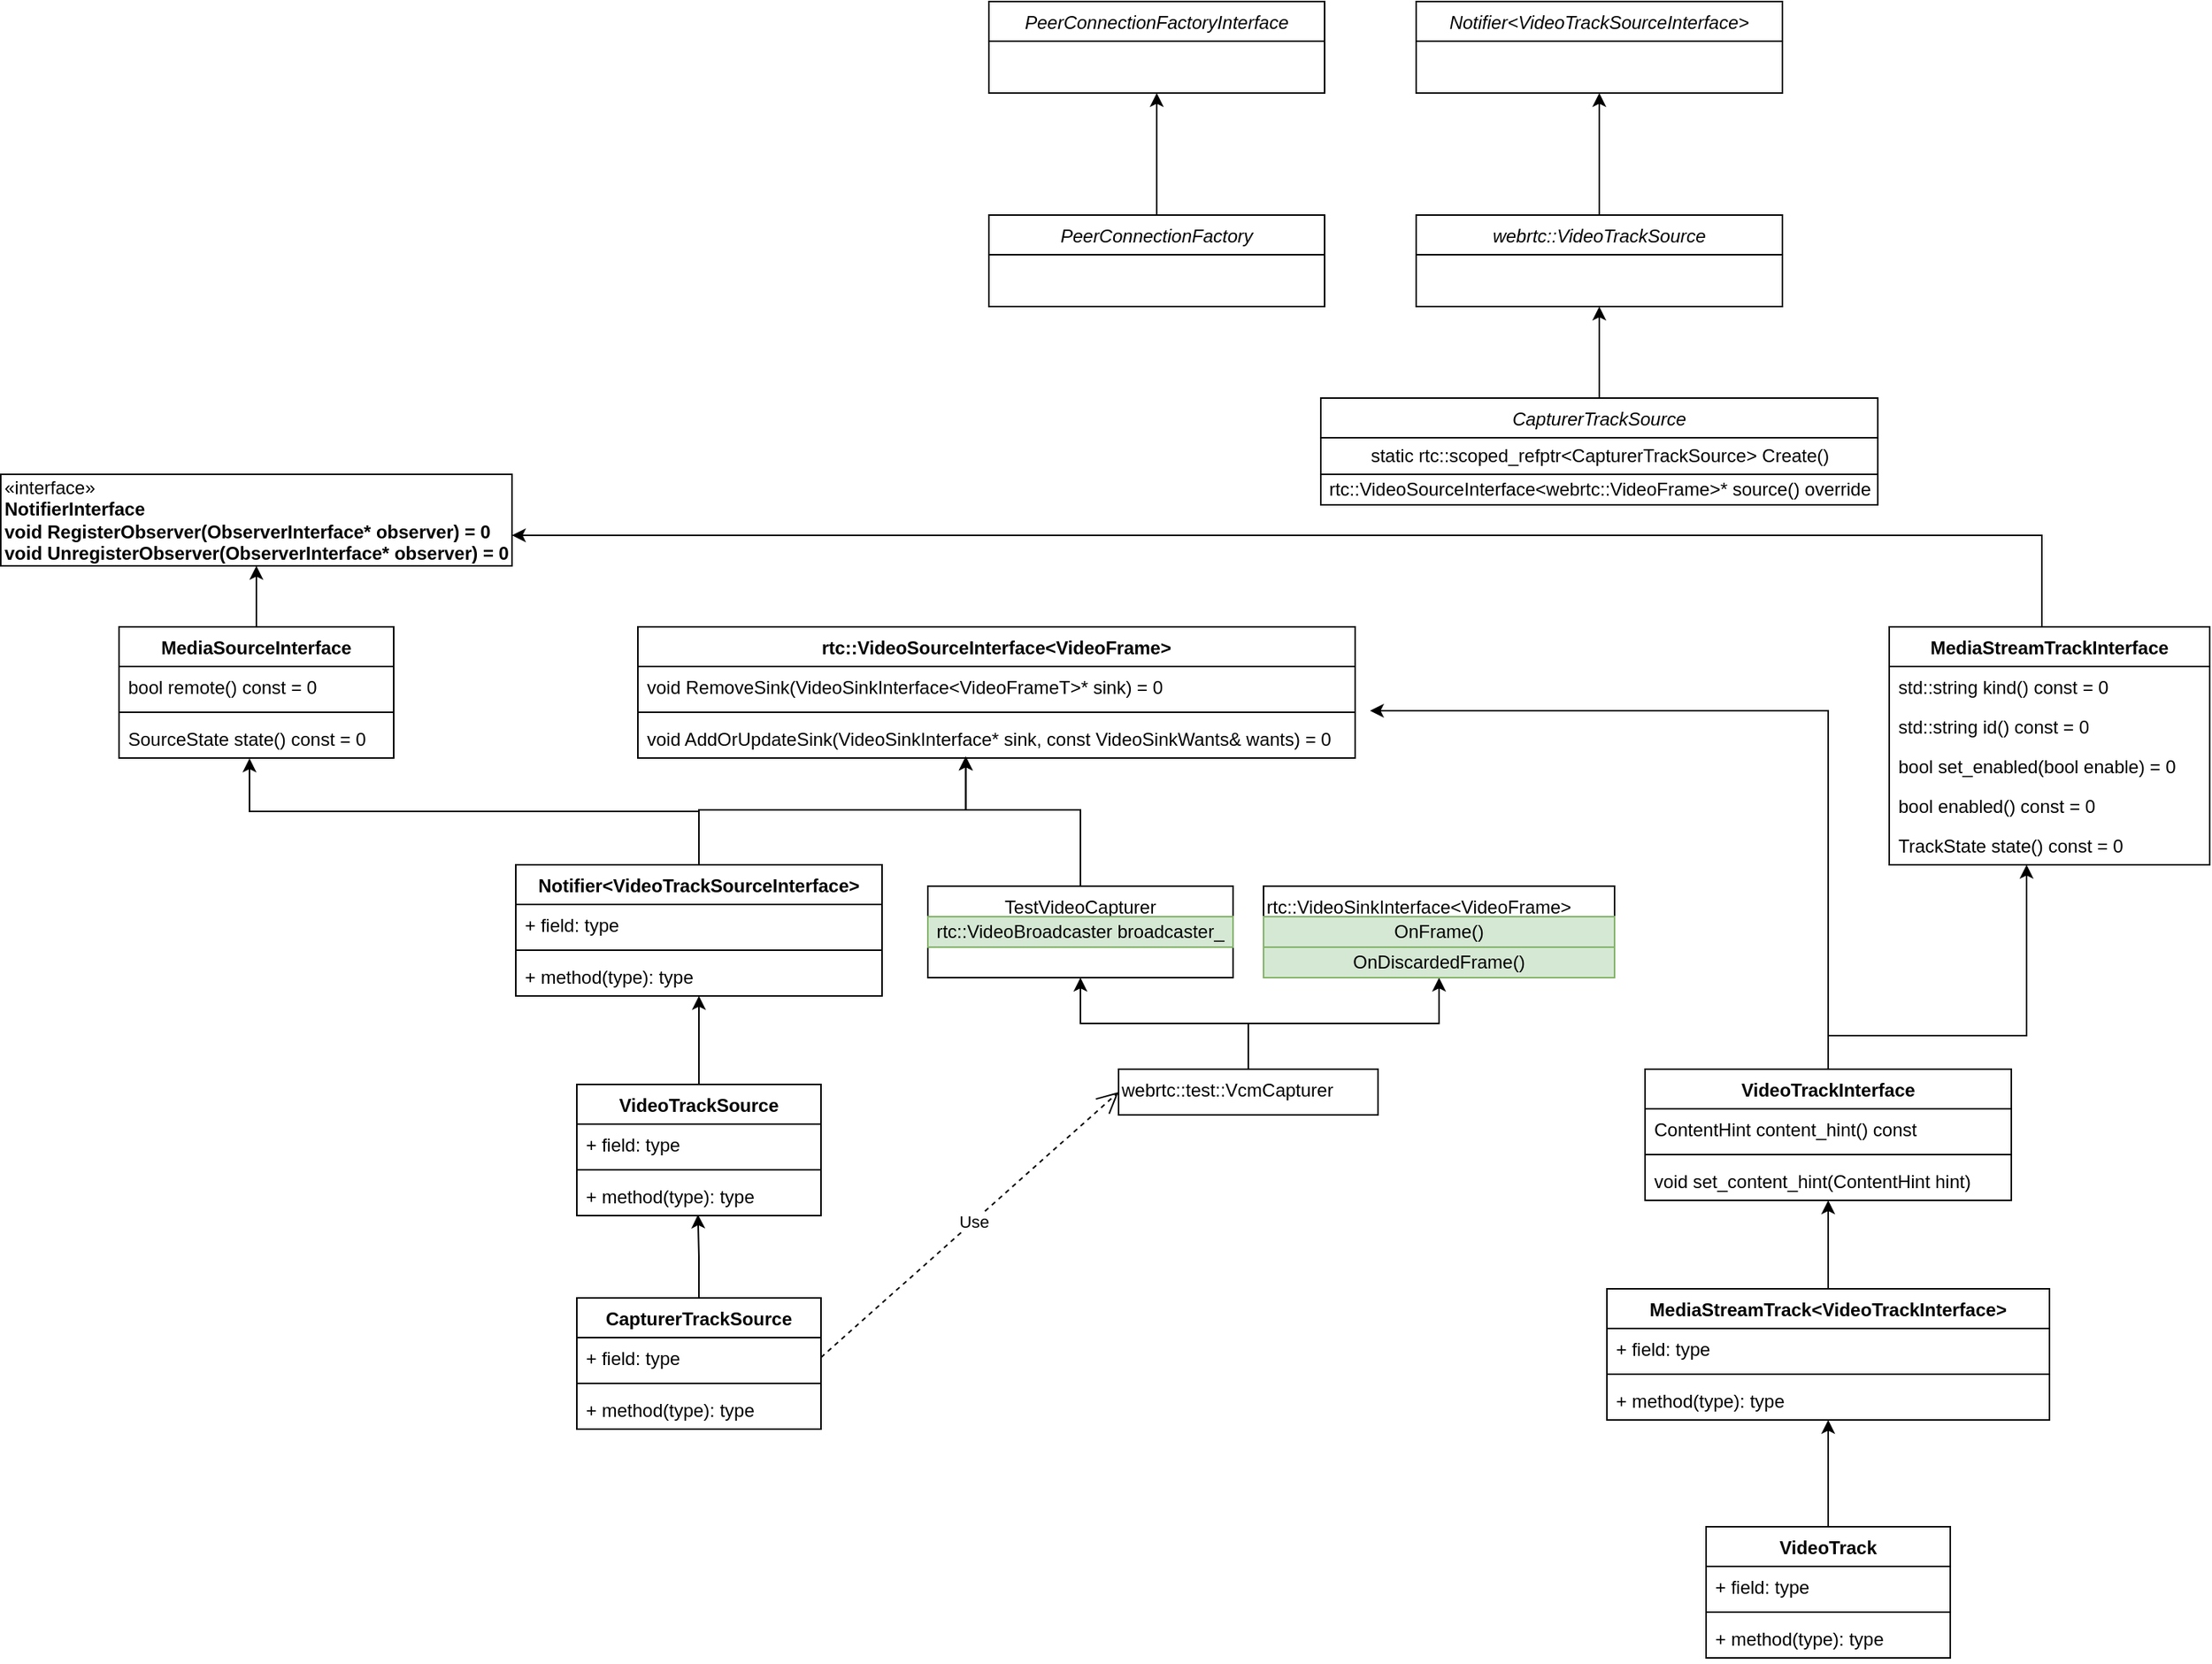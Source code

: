 <mxfile version="15.2.9" type="github">
  <diagram id="C5RBs43oDa-KdzZeNtuy" name="Page-1">
    <mxGraphModel dx="2214" dy="772" grid="1" gridSize="10" guides="1" tooltips="1" connect="1" arrows="1" fold="1" page="1" pageScale="1" pageWidth="827" pageHeight="1169" math="0" shadow="0">
      <root>
        <mxCell id="WIyWlLk6GJQsqaUBKTNV-0" />
        <mxCell id="WIyWlLk6GJQsqaUBKTNV-1" parent="WIyWlLk6GJQsqaUBKTNV-0" />
        <mxCell id="zkfFHV4jXpPFQw0GAbJ--0" value="PeerConnectionFactoryInterface" style="swimlane;fontStyle=2;align=center;verticalAlign=top;childLayout=stackLayout;horizontal=1;startSize=26;horizontalStack=0;resizeParent=1;resizeLast=0;collapsible=1;marginBottom=0;rounded=0;shadow=0;strokeWidth=1;fillColor=default;strokeColor=default;fontColor=default;" parent="WIyWlLk6GJQsqaUBKTNV-1" vertex="1">
          <mxGeometry x="220" y="120" width="220" height="60" as="geometry">
            <mxRectangle x="230" y="140" width="160" height="26" as="alternateBounds" />
          </mxGeometry>
        </mxCell>
        <mxCell id="JoFXOxbV63k-gSRTrEm3-1" style="edgeStyle=orthogonalEdgeStyle;rounded=0;orthogonalLoop=1;jettySize=auto;html=1;exitX=0.5;exitY=0;exitDx=0;exitDy=0;entryX=0.5;entryY=1;entryDx=0;entryDy=0;startSize=26;fillColor=default;strokeColor=default;fontColor=default;" parent="WIyWlLk6GJQsqaUBKTNV-1" source="JoFXOxbV63k-gSRTrEm3-0" target="zkfFHV4jXpPFQw0GAbJ--0" edge="1">
          <mxGeometry relative="1" as="geometry" />
        </mxCell>
        <mxCell id="JoFXOxbV63k-gSRTrEm3-0" value="PeerConnectionFactory" style="swimlane;fontStyle=2;align=center;verticalAlign=top;childLayout=stackLayout;horizontal=1;startSize=26;horizontalStack=0;resizeParent=1;resizeLast=0;collapsible=1;marginBottom=0;rounded=0;shadow=0;strokeWidth=1;fillColor=default;strokeColor=default;fontColor=default;" parent="WIyWlLk6GJQsqaUBKTNV-1" vertex="1">
          <mxGeometry x="220" y="260" width="220" height="60" as="geometry">
            <mxRectangle x="220" y="260" width="160" height="26" as="alternateBounds" />
          </mxGeometry>
        </mxCell>
        <mxCell id="p7KayZ5e3qQGaBq0iAXb-0" value="Notifier&lt;VideoTrackSourceInterface&gt;" style="swimlane;fontStyle=2;align=center;verticalAlign=top;childLayout=stackLayout;horizontal=1;startSize=26;horizontalStack=0;resizeParent=1;resizeLast=0;collapsible=1;marginBottom=0;rounded=0;shadow=0;strokeWidth=1;fillColor=default;strokeColor=default;fontColor=default;" parent="WIyWlLk6GJQsqaUBKTNV-1" vertex="1">
          <mxGeometry x="500" y="120" width="240" height="60" as="geometry">
            <mxRectangle x="230" y="140" width="160" height="26" as="alternateBounds" />
          </mxGeometry>
        </mxCell>
        <mxCell id="p7KayZ5e3qQGaBq0iAXb-1" style="edgeStyle=orthogonalEdgeStyle;rounded=0;orthogonalLoop=1;jettySize=auto;html=1;exitX=0.5;exitY=0;exitDx=0;exitDy=0;entryX=0.5;entryY=1;entryDx=0;entryDy=0;startSize=26;fillColor=default;strokeColor=default;fontColor=default;" parent="WIyWlLk6GJQsqaUBKTNV-1" source="p7KayZ5e3qQGaBq0iAXb-2" target="p7KayZ5e3qQGaBq0iAXb-0" edge="1">
          <mxGeometry relative="1" as="geometry" />
        </mxCell>
        <mxCell id="p7KayZ5e3qQGaBq0iAXb-2" value="webrtc::VideoTrackSource" style="swimlane;fontStyle=2;align=center;verticalAlign=top;childLayout=stackLayout;horizontal=1;startSize=26;horizontalStack=0;resizeParent=1;resizeLast=0;collapsible=1;marginBottom=0;rounded=0;shadow=0;strokeWidth=1;fillColor=default;strokeColor=default;fontColor=default;" parent="WIyWlLk6GJQsqaUBKTNV-1" vertex="1">
          <mxGeometry x="500" y="260" width="240" height="60" as="geometry">
            <mxRectangle x="230" y="140" width="160" height="26" as="alternateBounds" />
          </mxGeometry>
        </mxCell>
        <mxCell id="p7KayZ5e3qQGaBq0iAXb-4" style="edgeStyle=orthogonalEdgeStyle;rounded=0;orthogonalLoop=1;jettySize=auto;html=1;exitX=0.5;exitY=0;exitDx=0;exitDy=0;entryX=0.5;entryY=1;entryDx=0;entryDy=0;fontColor=default;strokeColor=default;fillColor=default;" parent="WIyWlLk6GJQsqaUBKTNV-1" source="p7KayZ5e3qQGaBq0iAXb-3" target="p7KayZ5e3qQGaBq0iAXb-2" edge="1">
          <mxGeometry relative="1" as="geometry" />
        </mxCell>
        <mxCell id="p7KayZ5e3qQGaBq0iAXb-3" value="CapturerTrackSource" style="swimlane;fontStyle=2;align=center;verticalAlign=top;childLayout=stackLayout;horizontal=1;startSize=26;horizontalStack=0;resizeParent=1;resizeLast=0;collapsible=1;marginBottom=0;rounded=0;shadow=0;strokeWidth=1;fillColor=default;strokeColor=default;fontColor=default;" parent="WIyWlLk6GJQsqaUBKTNV-1" vertex="1">
          <mxGeometry x="437.5" y="380" width="365" height="70" as="geometry">
            <mxRectangle x="230" y="140" width="160" height="26" as="alternateBounds" />
          </mxGeometry>
        </mxCell>
        <mxCell id="p7KayZ5e3qQGaBq0iAXb-7" value="static rtc::scoped_refptr&amp;lt;CapturerTrackSource&amp;gt; Create()" style="rounded=0;whiteSpace=wrap;html=1;fontColor=default;strokeColor=default;fillColor=default;" parent="p7KayZ5e3qQGaBq0iAXb-3" vertex="1">
          <mxGeometry y="26" width="365" height="24" as="geometry" />
        </mxCell>
        <mxCell id="dP86Xrbdf1AUeSo-aDk7-17" value="rtc::VideoSourceInterface&amp;lt;webrtc::VideoFrame&amp;gt;* source() override" style="text;html=1;align=center;verticalAlign=middle;resizable=0;points=[];autosize=1;strokeColor=none;fillColor=none;" vertex="1" parent="p7KayZ5e3qQGaBq0iAXb-3">
          <mxGeometry y="50" width="365" height="20" as="geometry" />
        </mxCell>
        <mxCell id="p7KayZ5e3qQGaBq0iAXb-16" style="edgeStyle=orthogonalEdgeStyle;rounded=0;orthogonalLoop=1;jettySize=auto;html=1;exitX=0.5;exitY=0;exitDx=0;exitDy=0;fontColor=default;strokeColor=default;fillColor=default;" parent="WIyWlLk6GJQsqaUBKTNV-1" source="p7KayZ5e3qQGaBq0iAXb-13" target="p7KayZ5e3qQGaBq0iAXb-14" edge="1">
          <mxGeometry relative="1" as="geometry" />
        </mxCell>
        <mxCell id="p7KayZ5e3qQGaBq0iAXb-17" style="edgeStyle=orthogonalEdgeStyle;rounded=0;orthogonalLoop=1;jettySize=auto;html=1;exitX=0.5;exitY=0;exitDx=0;exitDy=0;entryX=0.5;entryY=1;entryDx=0;entryDy=0;fontColor=default;strokeColor=default;fillColor=default;" parent="WIyWlLk6GJQsqaUBKTNV-1" source="p7KayZ5e3qQGaBq0iAXb-13" target="p7KayZ5e3qQGaBq0iAXb-15" edge="1">
          <mxGeometry relative="1" as="geometry" />
        </mxCell>
        <mxCell id="p7KayZ5e3qQGaBq0iAXb-13" value="webrtc::test::VcmCapturer" style="text;whiteSpace=wrap;html=1;fontColor=default;strokeColor=default;" parent="WIyWlLk6GJQsqaUBKTNV-1" vertex="1">
          <mxGeometry x="305" y="820" width="170" height="30" as="geometry" />
        </mxCell>
        <mxCell id="dP86Xrbdf1AUeSo-aDk7-6" value="" style="edgeStyle=orthogonalEdgeStyle;rounded=0;orthogonalLoop=1;jettySize=auto;html=1;jumpStyle=none;" edge="1" parent="WIyWlLk6GJQsqaUBKTNV-1" source="p7KayZ5e3qQGaBq0iAXb-14">
          <mxGeometry relative="1" as="geometry">
            <mxPoint x="204.9" y="615" as="targetPoint" />
            <Array as="points">
              <mxPoint x="280" y="650" />
              <mxPoint x="205" y="650" />
            </Array>
          </mxGeometry>
        </mxCell>
        <mxCell id="p7KayZ5e3qQGaBq0iAXb-14" value="TestVideoCapturer" style="text;whiteSpace=wrap;html=1;fontColor=default;strokeColor=default;align=center;" parent="WIyWlLk6GJQsqaUBKTNV-1" vertex="1">
          <mxGeometry x="180" y="700" width="200" height="60" as="geometry" />
        </mxCell>
        <mxCell id="p7KayZ5e3qQGaBq0iAXb-15" value="rtc::VideoSinkInterface&amp;lt;VideoFrame&amp;gt;" style="text;whiteSpace=wrap;html=1;fontColor=default;strokeColor=default;align=left;" parent="WIyWlLk6GJQsqaUBKTNV-1" vertex="1">
          <mxGeometry x="400" y="700" width="230" height="60" as="geometry" />
        </mxCell>
        <mxCell id="dP86Xrbdf1AUeSo-aDk7-1" value="rtc::VideoBroadcaster broadcaster_" style="text;html=1;strokeColor=#82b366;fillColor=#d5e8d4;align=center;verticalAlign=middle;whiteSpace=wrap;rounded=0;" vertex="1" parent="WIyWlLk6GJQsqaUBKTNV-1">
          <mxGeometry x="180" y="720" width="200" height="20" as="geometry" />
        </mxCell>
        <mxCell id="dP86Xrbdf1AUeSo-aDk7-2" value="&lt;div style=&quot;text-align: left&quot;&gt;&lt;span&gt;OnFrame()&lt;/span&gt;&lt;/div&gt;" style="text;html=1;strokeColor=#82b366;fillColor=#d5e8d4;align=center;verticalAlign=middle;whiteSpace=wrap;rounded=0;" vertex="1" parent="WIyWlLk6GJQsqaUBKTNV-1">
          <mxGeometry x="400" y="720" width="230" height="20" as="geometry" />
        </mxCell>
        <mxCell id="dP86Xrbdf1AUeSo-aDk7-4" value="&lt;div style=&quot;text-align: left&quot;&gt;&lt;span&gt;&lt;font face=&quot;helvetica&quot;&gt;OnDiscardedFrame()&lt;/font&gt;&lt;/span&gt;&lt;/div&gt;" style="text;html=1;strokeColor=#82b366;fillColor=#d5e8d4;align=center;verticalAlign=middle;whiteSpace=wrap;rounded=0;" vertex="1" parent="WIyWlLk6GJQsqaUBKTNV-1">
          <mxGeometry x="400" y="740" width="230" height="20" as="geometry" />
        </mxCell>
        <mxCell id="dP86Xrbdf1AUeSo-aDk7-22" value="" style="edgeStyle=orthogonalEdgeStyle;rounded=0;jumpStyle=none;orthogonalLoop=1;jettySize=auto;html=1;" edge="1" parent="WIyWlLk6GJQsqaUBKTNV-1" source="dP86Xrbdf1AUeSo-aDk7-18">
          <mxGeometry relative="1" as="geometry">
            <mxPoint x="204.8" y="615" as="targetPoint" />
            <Array as="points">
              <mxPoint x="30" y="650" />
              <mxPoint x="205" y="650" />
            </Array>
          </mxGeometry>
        </mxCell>
        <mxCell id="dP86Xrbdf1AUeSo-aDk7-28" style="edgeStyle=orthogonalEdgeStyle;rounded=0;jumpStyle=none;orthogonalLoop=1;jettySize=auto;html=1;entryX=0.475;entryY=1.011;entryDx=0;entryDy=0;entryPerimeter=0;" edge="1" parent="WIyWlLk6GJQsqaUBKTNV-1" source="dP86Xrbdf1AUeSo-aDk7-18" target="dP86Xrbdf1AUeSo-aDk7-26">
          <mxGeometry relative="1" as="geometry">
            <mxPoint x="-220" y="660" as="targetPoint" />
          </mxGeometry>
        </mxCell>
        <mxCell id="dP86Xrbdf1AUeSo-aDk7-18" value="Notifier&lt;VideoTrackSourceInterface&gt;" style="swimlane;fontStyle=1;align=center;verticalAlign=top;childLayout=stackLayout;horizontal=1;startSize=26;horizontalStack=0;resizeParent=1;resizeParentMax=0;resizeLast=0;collapsible=1;marginBottom=0;" vertex="1" parent="WIyWlLk6GJQsqaUBKTNV-1">
          <mxGeometry x="-90" y="686" width="240" height="86" as="geometry" />
        </mxCell>
        <mxCell id="dP86Xrbdf1AUeSo-aDk7-19" value="+ field: type" style="text;strokeColor=none;fillColor=none;align=left;verticalAlign=top;spacingLeft=4;spacingRight=4;overflow=hidden;rotatable=0;points=[[0,0.5],[1,0.5]];portConstraint=eastwest;" vertex="1" parent="dP86Xrbdf1AUeSo-aDk7-18">
          <mxGeometry y="26" width="240" height="26" as="geometry" />
        </mxCell>
        <mxCell id="dP86Xrbdf1AUeSo-aDk7-20" value="" style="line;strokeWidth=1;fillColor=none;align=left;verticalAlign=middle;spacingTop=-1;spacingLeft=3;spacingRight=3;rotatable=0;labelPosition=right;points=[];portConstraint=eastwest;" vertex="1" parent="dP86Xrbdf1AUeSo-aDk7-18">
          <mxGeometry y="52" width="240" height="8" as="geometry" />
        </mxCell>
        <mxCell id="dP86Xrbdf1AUeSo-aDk7-21" value="+ method(type): type" style="text;strokeColor=none;fillColor=none;align=left;verticalAlign=top;spacingLeft=4;spacingRight=4;overflow=hidden;rotatable=0;points=[[0,0.5],[1,0.5]];portConstraint=eastwest;" vertex="1" parent="dP86Xrbdf1AUeSo-aDk7-18">
          <mxGeometry y="60" width="240" height="26" as="geometry" />
        </mxCell>
        <mxCell id="dP86Xrbdf1AUeSo-aDk7-31" value="" style="edgeStyle=orthogonalEdgeStyle;rounded=0;jumpStyle=none;orthogonalLoop=1;jettySize=auto;html=1;" edge="1" parent="WIyWlLk6GJQsqaUBKTNV-1" source="dP86Xrbdf1AUeSo-aDk7-23" target="dP86Xrbdf1AUeSo-aDk7-30">
          <mxGeometry relative="1" as="geometry" />
        </mxCell>
        <mxCell id="dP86Xrbdf1AUeSo-aDk7-23" value="MediaSourceInterface" style="swimlane;fontStyle=1;align=center;verticalAlign=top;childLayout=stackLayout;horizontal=1;startSize=26;horizontalStack=0;resizeParent=1;resizeParentMax=0;resizeLast=0;collapsible=1;marginBottom=0;" vertex="1" parent="WIyWlLk6GJQsqaUBKTNV-1">
          <mxGeometry x="-350" y="530" width="180" height="86" as="geometry" />
        </mxCell>
        <mxCell id="dP86Xrbdf1AUeSo-aDk7-24" value="bool remote() const = 0" style="text;strokeColor=none;fillColor=none;align=left;verticalAlign=top;spacingLeft=4;spacingRight=4;overflow=hidden;rotatable=0;points=[[0,0.5],[1,0.5]];portConstraint=eastwest;" vertex="1" parent="dP86Xrbdf1AUeSo-aDk7-23">
          <mxGeometry y="26" width="180" height="26" as="geometry" />
        </mxCell>
        <mxCell id="dP86Xrbdf1AUeSo-aDk7-25" value="" style="line;strokeWidth=1;fillColor=none;align=left;verticalAlign=middle;spacingTop=-1;spacingLeft=3;spacingRight=3;rotatable=0;labelPosition=right;points=[];portConstraint=eastwest;" vertex="1" parent="dP86Xrbdf1AUeSo-aDk7-23">
          <mxGeometry y="52" width="180" height="8" as="geometry" />
        </mxCell>
        <mxCell id="dP86Xrbdf1AUeSo-aDk7-26" value="SourceState state() const = 0" style="text;strokeColor=none;fillColor=none;align=left;verticalAlign=top;spacingLeft=4;spacingRight=4;overflow=hidden;rotatable=0;points=[[0,0.5],[1,0.5]];portConstraint=eastwest;" vertex="1" parent="dP86Xrbdf1AUeSo-aDk7-23">
          <mxGeometry y="60" width="180" height="26" as="geometry" />
        </mxCell>
        <mxCell id="dP86Xrbdf1AUeSo-aDk7-30" value="«interface»&lt;br&gt;&lt;b&gt;NotifierInterface&lt;/b&gt;&lt;br&gt;&lt;b&gt;void RegisterObserver(ObserverInterface* observer) = 0&lt;/b&gt;&lt;br&gt;&lt;b&gt;void UnregisterObserver(ObserverInterface* observer) = 0&lt;/b&gt;" style="html=1;align=left;" vertex="1" parent="WIyWlLk6GJQsqaUBKTNV-1">
          <mxGeometry x="-427.5" y="430" width="335" height="60" as="geometry" />
        </mxCell>
        <mxCell id="dP86Xrbdf1AUeSo-aDk7-37" style="edgeStyle=orthogonalEdgeStyle;rounded=0;jumpStyle=none;orthogonalLoop=1;jettySize=auto;html=1;entryX=0.5;entryY=1;entryDx=0;entryDy=0;" edge="1" parent="WIyWlLk6GJQsqaUBKTNV-1" source="dP86Xrbdf1AUeSo-aDk7-32" target="dP86Xrbdf1AUeSo-aDk7-18">
          <mxGeometry relative="1" as="geometry">
            <mxPoint x="30" y="790" as="targetPoint" />
          </mxGeometry>
        </mxCell>
        <mxCell id="dP86Xrbdf1AUeSo-aDk7-32" value="VideoTrackSource" style="swimlane;fontStyle=1;align=center;verticalAlign=top;childLayout=stackLayout;horizontal=1;startSize=26;horizontalStack=0;resizeParent=1;resizeParentMax=0;resizeLast=0;collapsible=1;marginBottom=0;" vertex="1" parent="WIyWlLk6GJQsqaUBKTNV-1">
          <mxGeometry x="-50" y="830" width="160" height="86" as="geometry" />
        </mxCell>
        <mxCell id="dP86Xrbdf1AUeSo-aDk7-33" value="+ field: type" style="text;strokeColor=none;fillColor=none;align=left;verticalAlign=top;spacingLeft=4;spacingRight=4;overflow=hidden;rotatable=0;points=[[0,0.5],[1,0.5]];portConstraint=eastwest;" vertex="1" parent="dP86Xrbdf1AUeSo-aDk7-32">
          <mxGeometry y="26" width="160" height="26" as="geometry" />
        </mxCell>
        <mxCell id="dP86Xrbdf1AUeSo-aDk7-34" value="" style="line;strokeWidth=1;fillColor=none;align=left;verticalAlign=middle;spacingTop=-1;spacingLeft=3;spacingRight=3;rotatable=0;labelPosition=right;points=[];portConstraint=eastwest;" vertex="1" parent="dP86Xrbdf1AUeSo-aDk7-32">
          <mxGeometry y="52" width="160" height="8" as="geometry" />
        </mxCell>
        <mxCell id="dP86Xrbdf1AUeSo-aDk7-35" value="+ method(type): type" style="text;strokeColor=none;fillColor=none;align=left;verticalAlign=top;spacingLeft=4;spacingRight=4;overflow=hidden;rotatable=0;points=[[0,0.5],[1,0.5]];portConstraint=eastwest;" vertex="1" parent="dP86Xrbdf1AUeSo-aDk7-32">
          <mxGeometry y="60" width="160" height="26" as="geometry" />
        </mxCell>
        <mxCell id="dP86Xrbdf1AUeSo-aDk7-42" value="" style="edgeStyle=orthogonalEdgeStyle;rounded=0;jumpStyle=none;orthogonalLoop=1;jettySize=auto;html=1;entryX=0.496;entryY=0.974;entryDx=0;entryDy=0;entryPerimeter=0;" edge="1" parent="WIyWlLk6GJQsqaUBKTNV-1" source="dP86Xrbdf1AUeSo-aDk7-38" target="dP86Xrbdf1AUeSo-aDk7-35">
          <mxGeometry relative="1" as="geometry">
            <mxPoint x="30" y="910" as="targetPoint" />
          </mxGeometry>
        </mxCell>
        <mxCell id="dP86Xrbdf1AUeSo-aDk7-38" value="CapturerTrackSource" style="swimlane;fontStyle=1;align=center;verticalAlign=top;childLayout=stackLayout;horizontal=1;startSize=26;horizontalStack=0;resizeParent=1;resizeParentMax=0;resizeLast=0;collapsible=1;marginBottom=0;" vertex="1" parent="WIyWlLk6GJQsqaUBKTNV-1">
          <mxGeometry x="-50" y="970" width="160" height="86" as="geometry" />
        </mxCell>
        <mxCell id="dP86Xrbdf1AUeSo-aDk7-39" value="+ field: type" style="text;strokeColor=none;fillColor=none;align=left;verticalAlign=top;spacingLeft=4;spacingRight=4;overflow=hidden;rotatable=0;points=[[0,0.5],[1,0.5]];portConstraint=eastwest;" vertex="1" parent="dP86Xrbdf1AUeSo-aDk7-38">
          <mxGeometry y="26" width="160" height="26" as="geometry" />
        </mxCell>
        <mxCell id="dP86Xrbdf1AUeSo-aDk7-40" value="" style="line;strokeWidth=1;fillColor=none;align=left;verticalAlign=middle;spacingTop=-1;spacingLeft=3;spacingRight=3;rotatable=0;labelPosition=right;points=[];portConstraint=eastwest;" vertex="1" parent="dP86Xrbdf1AUeSo-aDk7-38">
          <mxGeometry y="52" width="160" height="8" as="geometry" />
        </mxCell>
        <mxCell id="dP86Xrbdf1AUeSo-aDk7-41" value="+ method(type): type" style="text;strokeColor=none;fillColor=none;align=left;verticalAlign=top;spacingLeft=4;spacingRight=4;overflow=hidden;rotatable=0;points=[[0,0.5],[1,0.5]];portConstraint=eastwest;" vertex="1" parent="dP86Xrbdf1AUeSo-aDk7-38">
          <mxGeometry y="60" width="160" height="26" as="geometry" />
        </mxCell>
        <mxCell id="dP86Xrbdf1AUeSo-aDk7-44" value="Use" style="endArrow=open;endSize=12;dashed=1;html=1;exitX=1;exitY=0.5;exitDx=0;exitDy=0;entryX=0;entryY=0.5;entryDx=0;entryDy=0;" edge="1" parent="WIyWlLk6GJQsqaUBKTNV-1" source="dP86Xrbdf1AUeSo-aDk7-39" target="p7KayZ5e3qQGaBq0iAXb-13">
          <mxGeometry x="0.021" width="160" relative="1" as="geometry">
            <mxPoint x="50" y="850" as="sourcePoint" />
            <mxPoint x="210" y="850" as="targetPoint" />
            <mxPoint as="offset" />
          </mxGeometry>
        </mxCell>
        <mxCell id="dP86Xrbdf1AUeSo-aDk7-58" style="edgeStyle=orthogonalEdgeStyle;rounded=0;jumpStyle=none;orthogonalLoop=1;jettySize=auto;html=1;" edge="1" parent="WIyWlLk6GJQsqaUBKTNV-1" source="dP86Xrbdf1AUeSo-aDk7-45" target="dP86Xrbdf1AUeSo-aDk7-49">
          <mxGeometry relative="1" as="geometry">
            <Array as="points">
              <mxPoint x="900" y="798" />
            </Array>
          </mxGeometry>
        </mxCell>
        <mxCell id="dP86Xrbdf1AUeSo-aDk7-45" value="VideoTrackInterface" style="swimlane;fontStyle=1;align=center;verticalAlign=top;childLayout=stackLayout;horizontal=1;startSize=26;horizontalStack=0;resizeParent=1;resizeParentMax=0;resizeLast=0;collapsible=1;marginBottom=0;" vertex="1" parent="WIyWlLk6GJQsqaUBKTNV-1">
          <mxGeometry x="650" y="820" width="240" height="86" as="geometry" />
        </mxCell>
        <mxCell id="dP86Xrbdf1AUeSo-aDk7-46" value="ContentHint content_hint() const" style="text;strokeColor=none;fillColor=none;align=left;verticalAlign=top;spacingLeft=4;spacingRight=4;overflow=hidden;rotatable=0;points=[[0,0.5],[1,0.5]];portConstraint=eastwest;" vertex="1" parent="dP86Xrbdf1AUeSo-aDk7-45">
          <mxGeometry y="26" width="240" height="26" as="geometry" />
        </mxCell>
        <mxCell id="dP86Xrbdf1AUeSo-aDk7-47" value="" style="line;strokeWidth=1;fillColor=none;align=left;verticalAlign=middle;spacingTop=-1;spacingLeft=3;spacingRight=3;rotatable=0;labelPosition=right;points=[];portConstraint=eastwest;" vertex="1" parent="dP86Xrbdf1AUeSo-aDk7-45">
          <mxGeometry y="52" width="240" height="8" as="geometry" />
        </mxCell>
        <mxCell id="dP86Xrbdf1AUeSo-aDk7-48" value="void set_content_hint(ContentHint hint)" style="text;strokeColor=none;fillColor=none;align=left;verticalAlign=top;spacingLeft=4;spacingRight=4;overflow=hidden;rotatable=0;points=[[0,0.5],[1,0.5]];portConstraint=eastwest;" vertex="1" parent="dP86Xrbdf1AUeSo-aDk7-45">
          <mxGeometry y="60" width="240" height="26" as="geometry" />
        </mxCell>
        <mxCell id="dP86Xrbdf1AUeSo-aDk7-60" style="edgeStyle=orthogonalEdgeStyle;rounded=0;jumpStyle=none;orthogonalLoop=1;jettySize=auto;html=1;" edge="1" parent="WIyWlLk6GJQsqaUBKTNV-1" source="dP86Xrbdf1AUeSo-aDk7-49" target="dP86Xrbdf1AUeSo-aDk7-30">
          <mxGeometry relative="1" as="geometry">
            <mxPoint x="-90" y="460" as="targetPoint" />
            <Array as="points">
              <mxPoint x="910" y="470" />
            </Array>
          </mxGeometry>
        </mxCell>
        <mxCell id="dP86Xrbdf1AUeSo-aDk7-49" value="MediaStreamTrackInterface" style="swimlane;fontStyle=1;align=center;verticalAlign=top;childLayout=stackLayout;horizontal=1;startSize=26;horizontalStack=0;resizeParent=1;resizeParentMax=0;resizeLast=0;collapsible=1;marginBottom=0;" vertex="1" parent="WIyWlLk6GJQsqaUBKTNV-1">
          <mxGeometry x="810" y="530" width="210" height="156" as="geometry" />
        </mxCell>
        <mxCell id="dP86Xrbdf1AUeSo-aDk7-50" value="std::string kind() const = 0" style="text;strokeColor=none;fillColor=none;align=left;verticalAlign=top;spacingLeft=4;spacingRight=4;overflow=hidden;rotatable=0;points=[[0,0.5],[1,0.5]];portConstraint=eastwest;" vertex="1" parent="dP86Xrbdf1AUeSo-aDk7-49">
          <mxGeometry y="26" width="210" height="26" as="geometry" />
        </mxCell>
        <mxCell id="dP86Xrbdf1AUeSo-aDk7-52" value="std::string id() const = 0" style="text;strokeColor=none;fillColor=none;align=left;verticalAlign=top;spacingLeft=4;spacingRight=4;overflow=hidden;rotatable=0;points=[[0,0.5],[1,0.5]];portConstraint=eastwest;" vertex="1" parent="dP86Xrbdf1AUeSo-aDk7-49">
          <mxGeometry y="52" width="210" height="26" as="geometry" />
        </mxCell>
        <mxCell id="dP86Xrbdf1AUeSo-aDk7-61" value="bool set_enabled(bool enable) = 0" style="text;strokeColor=none;fillColor=none;align=left;verticalAlign=top;spacingLeft=4;spacingRight=4;overflow=hidden;rotatable=0;points=[[0,0.5],[1,0.5]];portConstraint=eastwest;" vertex="1" parent="dP86Xrbdf1AUeSo-aDk7-49">
          <mxGeometry y="78" width="210" height="26" as="geometry" />
        </mxCell>
        <mxCell id="dP86Xrbdf1AUeSo-aDk7-62" value="bool enabled() const = 0" style="text;strokeColor=none;fillColor=none;align=left;verticalAlign=top;spacingLeft=4;spacingRight=4;overflow=hidden;rotatable=0;points=[[0,0.5],[1,0.5]];portConstraint=eastwest;" vertex="1" parent="dP86Xrbdf1AUeSo-aDk7-49">
          <mxGeometry y="104" width="210" height="26" as="geometry" />
        </mxCell>
        <mxCell id="dP86Xrbdf1AUeSo-aDk7-63" value="TrackState state() const = 0" style="text;strokeColor=none;fillColor=none;align=left;verticalAlign=top;spacingLeft=4;spacingRight=4;overflow=hidden;rotatable=0;points=[[0,0.5],[1,0.5]];portConstraint=eastwest;" vertex="1" parent="dP86Xrbdf1AUeSo-aDk7-49">
          <mxGeometry y="130" width="210" height="26" as="geometry" />
        </mxCell>
        <mxCell id="dP86Xrbdf1AUeSo-aDk7-59" style="edgeStyle=orthogonalEdgeStyle;rounded=0;jumpStyle=none;orthogonalLoop=1;jettySize=auto;html=1;entryX=1;entryY=0.5;entryDx=0;entryDy=0;" edge="1" parent="WIyWlLk6GJQsqaUBKTNV-1" source="dP86Xrbdf1AUeSo-aDk7-45">
          <mxGeometry relative="1" as="geometry">
            <mxPoint x="1000" y="660" as="sourcePoint" />
            <mxPoint x="469.75" y="585" as="targetPoint" />
            <Array as="points">
              <mxPoint x="770" y="585" />
            </Array>
          </mxGeometry>
        </mxCell>
        <mxCell id="dP86Xrbdf1AUeSo-aDk7-68" value="rtc::VideoSourceInterface&lt;VideoFrame&gt;" style="swimlane;fontStyle=1;align=center;verticalAlign=top;childLayout=stackLayout;horizontal=1;startSize=26;horizontalStack=0;resizeParent=1;resizeParentMax=0;resizeLast=0;collapsible=1;marginBottom=0;" vertex="1" parent="WIyWlLk6GJQsqaUBKTNV-1">
          <mxGeometry x="-10" y="530" width="470" height="86" as="geometry" />
        </mxCell>
        <mxCell id="dP86Xrbdf1AUeSo-aDk7-69" value="void RemoveSink(VideoSinkInterface&lt;VideoFrameT&gt;* sink) = 0" style="text;strokeColor=none;fillColor=none;align=left;verticalAlign=top;spacingLeft=4;spacingRight=4;overflow=hidden;rotatable=0;points=[[0,0.5],[1,0.5]];portConstraint=eastwest;" vertex="1" parent="dP86Xrbdf1AUeSo-aDk7-68">
          <mxGeometry y="26" width="470" height="26" as="geometry" />
        </mxCell>
        <mxCell id="dP86Xrbdf1AUeSo-aDk7-70" value="" style="line;strokeWidth=1;fillColor=none;align=left;verticalAlign=middle;spacingTop=-1;spacingLeft=3;spacingRight=3;rotatable=0;labelPosition=right;points=[];portConstraint=eastwest;" vertex="1" parent="dP86Xrbdf1AUeSo-aDk7-68">
          <mxGeometry y="52" width="470" height="8" as="geometry" />
        </mxCell>
        <mxCell id="dP86Xrbdf1AUeSo-aDk7-71" value="void AddOrUpdateSink(VideoSinkInterface* sink, const VideoSinkWants&amp; wants) = 0" style="text;strokeColor=none;fillColor=none;align=left;verticalAlign=top;spacingLeft=4;spacingRight=4;overflow=hidden;rotatable=0;points=[[0,0.5],[1,0.5]];portConstraint=eastwest;" vertex="1" parent="dP86Xrbdf1AUeSo-aDk7-68">
          <mxGeometry y="60" width="470" height="26" as="geometry" />
        </mxCell>
        <mxCell id="dP86Xrbdf1AUeSo-aDk7-82" style="edgeStyle=orthogonalEdgeStyle;rounded=0;jumpStyle=none;orthogonalLoop=1;jettySize=auto;html=1;" edge="1" parent="WIyWlLk6GJQsqaUBKTNV-1" source="dP86Xrbdf1AUeSo-aDk7-72" target="dP86Xrbdf1AUeSo-aDk7-77">
          <mxGeometry relative="1" as="geometry" />
        </mxCell>
        <mxCell id="dP86Xrbdf1AUeSo-aDk7-72" value="VideoTrack" style="swimlane;fontStyle=1;align=center;verticalAlign=top;childLayout=stackLayout;horizontal=1;startSize=26;horizontalStack=0;resizeParent=1;resizeParentMax=0;resizeLast=0;collapsible=1;marginBottom=0;" vertex="1" parent="WIyWlLk6GJQsqaUBKTNV-1">
          <mxGeometry x="690" y="1120" width="160" height="86" as="geometry" />
        </mxCell>
        <mxCell id="dP86Xrbdf1AUeSo-aDk7-73" value="+ field: type" style="text;strokeColor=none;fillColor=none;align=left;verticalAlign=top;spacingLeft=4;spacingRight=4;overflow=hidden;rotatable=0;points=[[0,0.5],[1,0.5]];portConstraint=eastwest;" vertex="1" parent="dP86Xrbdf1AUeSo-aDk7-72">
          <mxGeometry y="26" width="160" height="26" as="geometry" />
        </mxCell>
        <mxCell id="dP86Xrbdf1AUeSo-aDk7-74" value="" style="line;strokeWidth=1;fillColor=none;align=left;verticalAlign=middle;spacingTop=-1;spacingLeft=3;spacingRight=3;rotatable=0;labelPosition=right;points=[];portConstraint=eastwest;" vertex="1" parent="dP86Xrbdf1AUeSo-aDk7-72">
          <mxGeometry y="52" width="160" height="8" as="geometry" />
        </mxCell>
        <mxCell id="dP86Xrbdf1AUeSo-aDk7-75" value="+ method(type): type" style="text;strokeColor=none;fillColor=none;align=left;verticalAlign=top;spacingLeft=4;spacingRight=4;overflow=hidden;rotatable=0;points=[[0,0.5],[1,0.5]];portConstraint=eastwest;" vertex="1" parent="dP86Xrbdf1AUeSo-aDk7-72">
          <mxGeometry y="60" width="160" height="26" as="geometry" />
        </mxCell>
        <mxCell id="dP86Xrbdf1AUeSo-aDk7-81" value="" style="edgeStyle=orthogonalEdgeStyle;rounded=0;jumpStyle=none;orthogonalLoop=1;jettySize=auto;html=1;" edge="1" parent="WIyWlLk6GJQsqaUBKTNV-1" source="dP86Xrbdf1AUeSo-aDk7-77" target="dP86Xrbdf1AUeSo-aDk7-45">
          <mxGeometry relative="1" as="geometry" />
        </mxCell>
        <mxCell id="dP86Xrbdf1AUeSo-aDk7-77" value="MediaStreamTrack&lt;VideoTrackInterface&gt;" style="swimlane;fontStyle=1;align=center;verticalAlign=top;childLayout=stackLayout;horizontal=1;startSize=26;horizontalStack=0;resizeParent=1;resizeParentMax=0;resizeLast=0;collapsible=1;marginBottom=0;" vertex="1" parent="WIyWlLk6GJQsqaUBKTNV-1">
          <mxGeometry x="625" y="964" width="290" height="86" as="geometry" />
        </mxCell>
        <mxCell id="dP86Xrbdf1AUeSo-aDk7-78" value="+ field: type" style="text;strokeColor=none;fillColor=none;align=left;verticalAlign=top;spacingLeft=4;spacingRight=4;overflow=hidden;rotatable=0;points=[[0,0.5],[1,0.5]];portConstraint=eastwest;" vertex="1" parent="dP86Xrbdf1AUeSo-aDk7-77">
          <mxGeometry y="26" width="290" height="26" as="geometry" />
        </mxCell>
        <mxCell id="dP86Xrbdf1AUeSo-aDk7-79" value="" style="line;strokeWidth=1;fillColor=none;align=left;verticalAlign=middle;spacingTop=-1;spacingLeft=3;spacingRight=3;rotatable=0;labelPosition=right;points=[];portConstraint=eastwest;" vertex="1" parent="dP86Xrbdf1AUeSo-aDk7-77">
          <mxGeometry y="52" width="290" height="8" as="geometry" />
        </mxCell>
        <mxCell id="dP86Xrbdf1AUeSo-aDk7-80" value="+ method(type): type" style="text;strokeColor=none;fillColor=none;align=left;verticalAlign=top;spacingLeft=4;spacingRight=4;overflow=hidden;rotatable=0;points=[[0,0.5],[1,0.5]];portConstraint=eastwest;" vertex="1" parent="dP86Xrbdf1AUeSo-aDk7-77">
          <mxGeometry y="60" width="290" height="26" as="geometry" />
        </mxCell>
      </root>
    </mxGraphModel>
  </diagram>
</mxfile>

